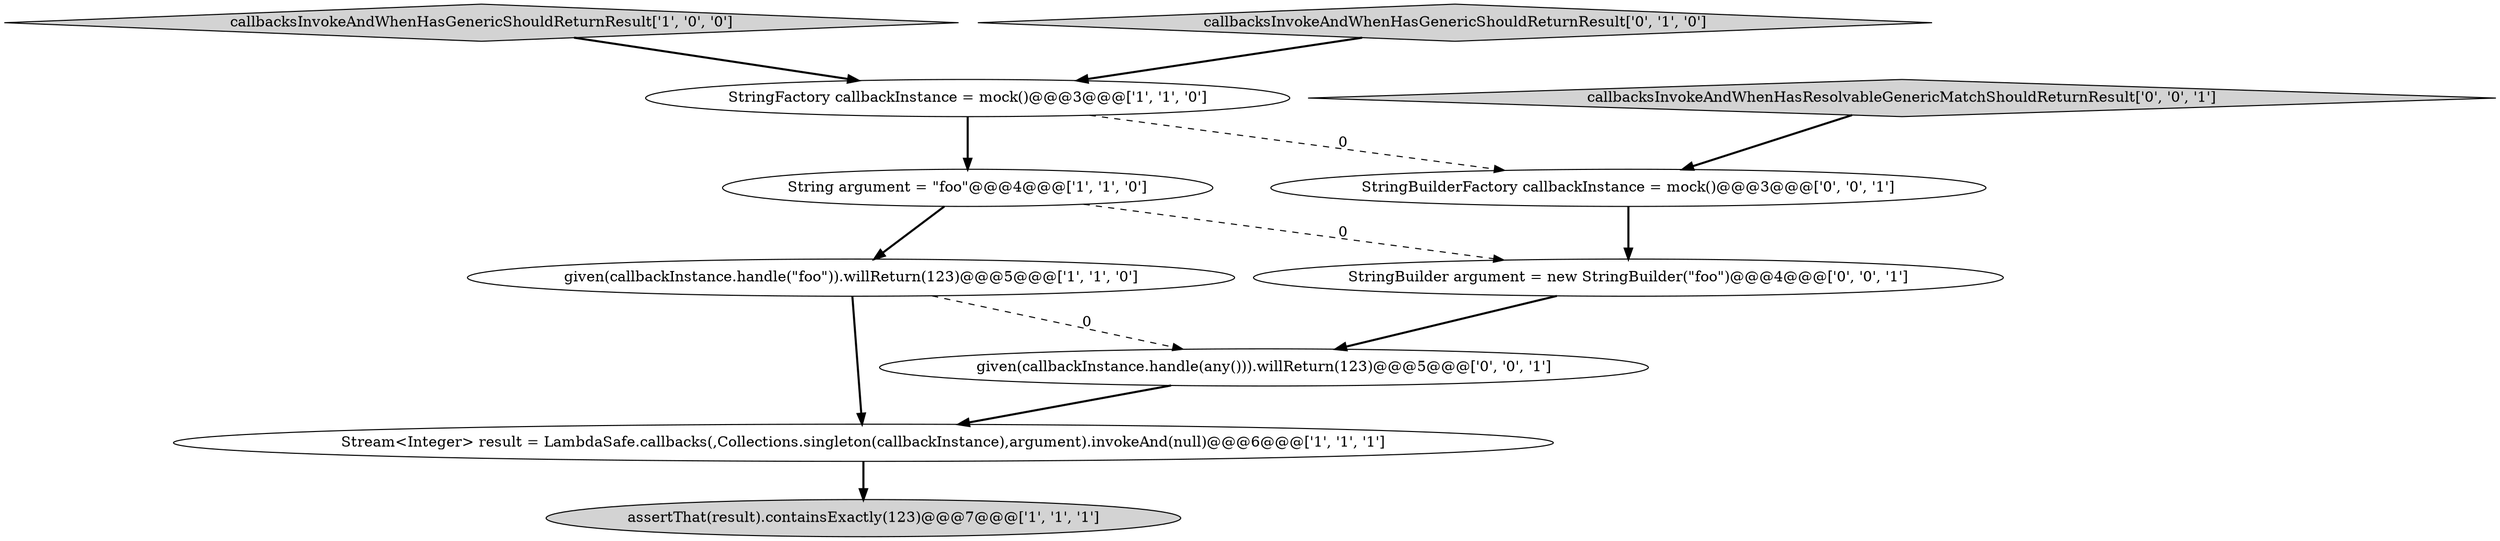 digraph {
4 [style = filled, label = "callbacksInvokeAndWhenHasGenericShouldReturnResult['1', '0', '0']", fillcolor = lightgray, shape = diamond image = "AAA0AAABBB1BBB"];
6 [style = filled, label = "callbacksInvokeAndWhenHasGenericShouldReturnResult['0', '1', '0']", fillcolor = lightgray, shape = diamond image = "AAA0AAABBB2BBB"];
10 [style = filled, label = "StringBuilder argument = new StringBuilder(\"foo\")@@@4@@@['0', '0', '1']", fillcolor = white, shape = ellipse image = "AAA0AAABBB3BBB"];
7 [style = filled, label = "callbacksInvokeAndWhenHasResolvableGenericMatchShouldReturnResult['0', '0', '1']", fillcolor = lightgray, shape = diamond image = "AAA0AAABBB3BBB"];
8 [style = filled, label = "StringBuilderFactory callbackInstance = mock()@@@3@@@['0', '0', '1']", fillcolor = white, shape = ellipse image = "AAA0AAABBB3BBB"];
1 [style = filled, label = "Stream<Integer> result = LambdaSafe.callbacks(,Collections.singleton(callbackInstance),argument).invokeAnd(null)@@@6@@@['1', '1', '1']", fillcolor = white, shape = ellipse image = "AAA0AAABBB1BBB"];
5 [style = filled, label = "given(callbackInstance.handle(\"foo\")).willReturn(123)@@@5@@@['1', '1', '0']", fillcolor = white, shape = ellipse image = "AAA0AAABBB1BBB"];
0 [style = filled, label = "StringFactory callbackInstance = mock()@@@3@@@['1', '1', '0']", fillcolor = white, shape = ellipse image = "AAA0AAABBB1BBB"];
2 [style = filled, label = "String argument = \"foo\"@@@4@@@['1', '1', '0']", fillcolor = white, shape = ellipse image = "AAA0AAABBB1BBB"];
3 [style = filled, label = "assertThat(result).containsExactly(123)@@@7@@@['1', '1', '1']", fillcolor = lightgray, shape = ellipse image = "AAA0AAABBB1BBB"];
9 [style = filled, label = "given(callbackInstance.handle(any())).willReturn(123)@@@5@@@['0', '0', '1']", fillcolor = white, shape = ellipse image = "AAA0AAABBB3BBB"];
1->3 [style = bold, label=""];
0->8 [style = dashed, label="0"];
5->1 [style = bold, label=""];
8->10 [style = bold, label=""];
5->9 [style = dashed, label="0"];
10->9 [style = bold, label=""];
0->2 [style = bold, label=""];
6->0 [style = bold, label=""];
9->1 [style = bold, label=""];
7->8 [style = bold, label=""];
2->10 [style = dashed, label="0"];
4->0 [style = bold, label=""];
2->5 [style = bold, label=""];
}
